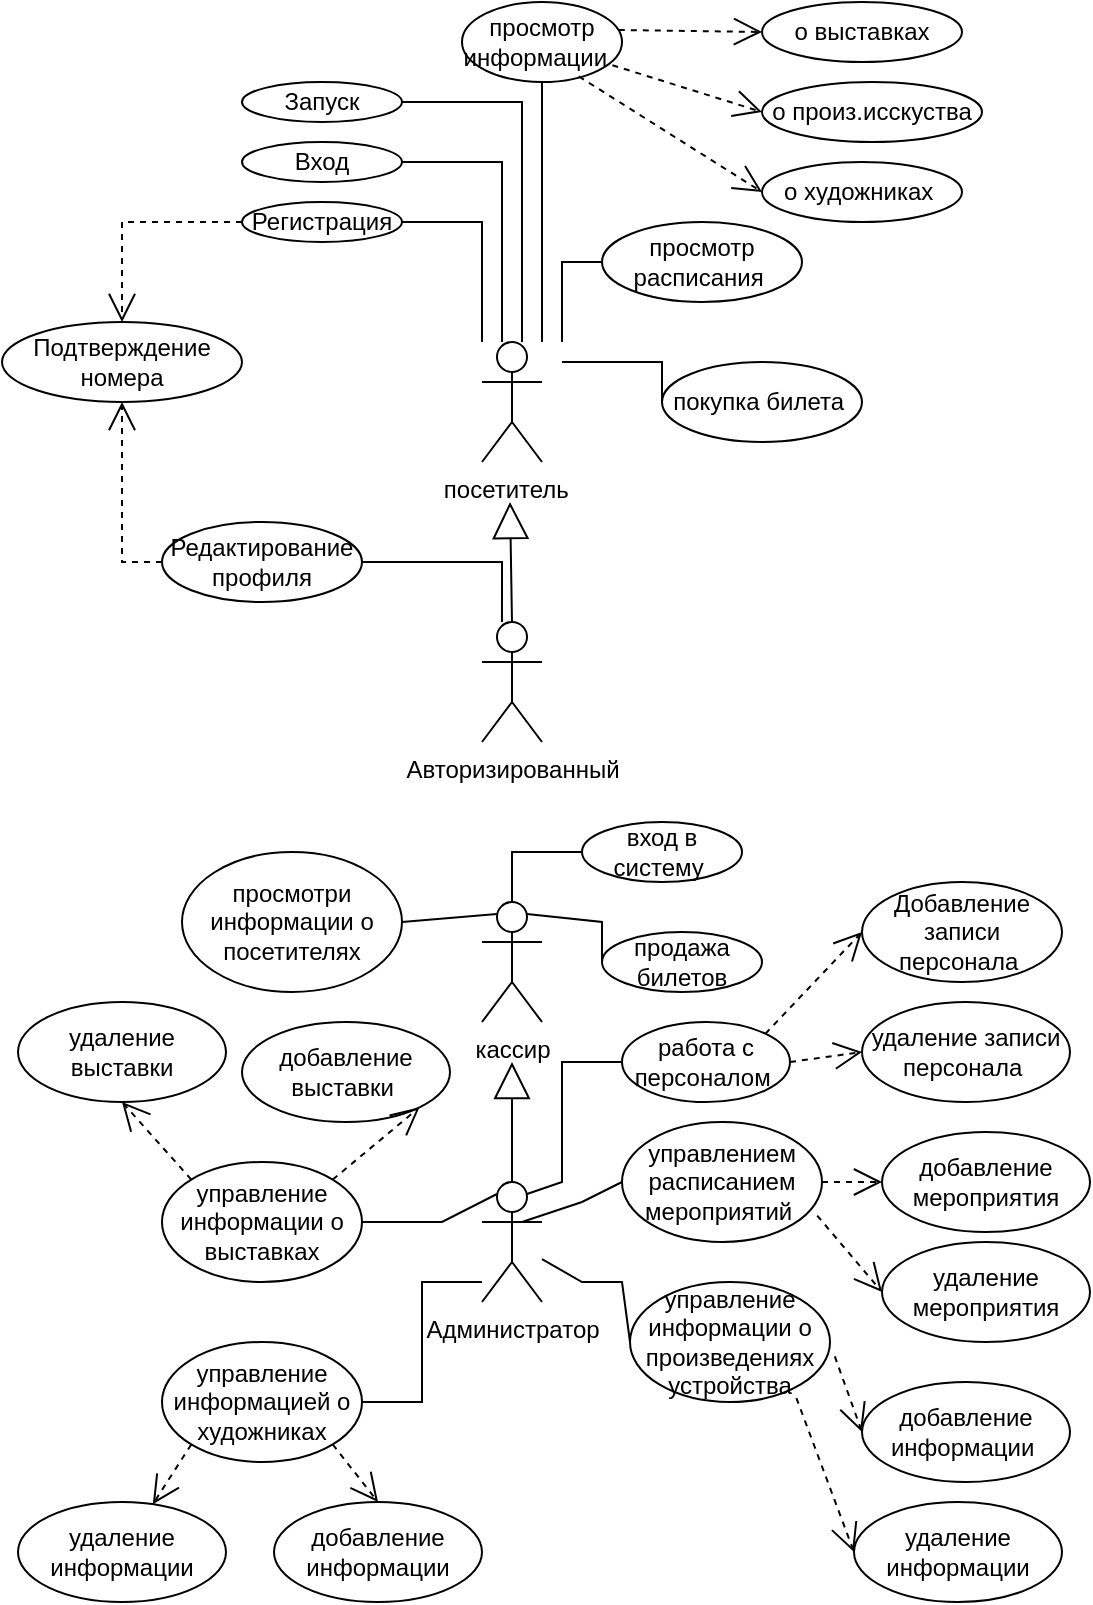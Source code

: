 <mxfile version="21.7.4" type="device">
  <diagram id="MVRmylpjdR6t7XuySlVm" name="Страница 1">
    <mxGraphModel dx="2574" dy="1134" grid="1" gridSize="10" guides="1" tooltips="1" connect="1" arrows="1" fold="1" page="1" pageScale="1" pageWidth="827" pageHeight="1169" math="0" shadow="0">
      <root>
        <mxCell id="0" />
        <mxCell id="1" parent="0" />
        <mxCell id="riDjCwX9mtNl7M9i3bwb-1" value="посетитель&amp;nbsp;&amp;nbsp;" style="shape=umlActor;verticalLabelPosition=bottom;verticalAlign=top;html=1;outlineConnect=0;" parent="1" vertex="1">
          <mxGeometry x="240" y="170" width="30" height="60" as="geometry" />
        </mxCell>
        <mxCell id="riDjCwX9mtNl7M9i3bwb-12" value="Вход" style="ellipse;whiteSpace=wrap;html=1;" parent="1" vertex="1">
          <mxGeometry x="120" y="70" width="80" height="20" as="geometry" />
        </mxCell>
        <mxCell id="riDjCwX9mtNl7M9i3bwb-14" value="Регистрация" style="ellipse;whiteSpace=wrap;html=1;" parent="1" vertex="1">
          <mxGeometry x="120" y="100" width="80" height="20" as="geometry" />
        </mxCell>
        <mxCell id="riDjCwX9mtNl7M9i3bwb-17" value="" style="endArrow=open;endSize=12;dashed=1;html=1;rounded=0;exitX=0;exitY=0.5;exitDx=0;exitDy=0;entryX=0.5;entryY=0;entryDx=0;entryDy=0;" parent="1" source="riDjCwX9mtNl7M9i3bwb-14" target="riDjCwX9mtNl7M9i3bwb-18" edge="1">
          <mxGeometry width="160" relative="1" as="geometry">
            <mxPoint x="70" y="10" as="sourcePoint" />
            <mxPoint x="50" y="110" as="targetPoint" />
            <Array as="points">
              <mxPoint x="60" y="110" />
            </Array>
          </mxGeometry>
        </mxCell>
        <mxCell id="riDjCwX9mtNl7M9i3bwb-18" value="Подтверждение номера" style="ellipse;whiteSpace=wrap;html=1;" parent="1" vertex="1">
          <mxGeometry y="160" width="120" height="40" as="geometry" />
        </mxCell>
        <mxCell id="riDjCwX9mtNl7M9i3bwb-20" value="" style="endArrow=none;html=1;rounded=0;entryX=1;entryY=0.5;entryDx=0;entryDy=0;" parent="1" target="riDjCwX9mtNl7M9i3bwb-21" edge="1">
          <mxGeometry width="50" height="50" relative="1" as="geometry">
            <mxPoint x="260" y="170" as="sourcePoint" />
            <mxPoint x="260" y="50" as="targetPoint" />
            <Array as="points">
              <mxPoint x="260" y="50" />
            </Array>
          </mxGeometry>
        </mxCell>
        <mxCell id="riDjCwX9mtNl7M9i3bwb-21" value="Запуск" style="ellipse;whiteSpace=wrap;html=1;" parent="1" vertex="1">
          <mxGeometry x="120" y="40" width="80" height="20" as="geometry" />
        </mxCell>
        <mxCell id="riDjCwX9mtNl7M9i3bwb-22" value="" style="endArrow=none;html=1;rounded=0;entryX=0.5;entryY=1;entryDx=0;entryDy=0;" parent="1" target="riDjCwX9mtNl7M9i3bwb-25" edge="1">
          <mxGeometry width="50" height="50" relative="1" as="geometry">
            <mxPoint x="270" y="170" as="sourcePoint" />
            <mxPoint x="270" y="50.0" as="targetPoint" />
          </mxGeometry>
        </mxCell>
        <mxCell id="riDjCwX9mtNl7M9i3bwb-23" value="" style="endArrow=none;html=1;rounded=0;entryX=1;entryY=0.5;entryDx=0;entryDy=0;" parent="1" target="riDjCwX9mtNl7M9i3bwb-14" edge="1">
          <mxGeometry width="50" height="50" relative="1" as="geometry">
            <mxPoint x="240.0" y="170" as="sourcePoint" />
            <mxPoint x="240.0" y="50.0" as="targetPoint" />
            <Array as="points">
              <mxPoint x="240" y="110" />
            </Array>
          </mxGeometry>
        </mxCell>
        <mxCell id="riDjCwX9mtNl7M9i3bwb-24" value="" style="endArrow=none;html=1;rounded=0;entryX=1;entryY=0.5;entryDx=0;entryDy=0;" parent="1" target="riDjCwX9mtNl7M9i3bwb-12" edge="1">
          <mxGeometry width="50" height="50" relative="1" as="geometry">
            <mxPoint x="250.0" y="170" as="sourcePoint" />
            <mxPoint x="250.0" y="50.0" as="targetPoint" />
            <Array as="points">
              <mxPoint x="250" y="80" />
            </Array>
          </mxGeometry>
        </mxCell>
        <mxCell id="riDjCwX9mtNl7M9i3bwb-25" value="просмотр информации&amp;nbsp;&amp;nbsp;" style="ellipse;whiteSpace=wrap;html=1;" parent="1" vertex="1">
          <mxGeometry x="230" width="80" height="40" as="geometry" />
        </mxCell>
        <mxCell id="riDjCwX9mtNl7M9i3bwb-27" value="Авторизированный" style="shape=umlActor;verticalLabelPosition=bottom;verticalAlign=top;html=1;outlineConnect=0;" parent="1" vertex="1">
          <mxGeometry x="240" y="310" width="30" height="60" as="geometry" />
        </mxCell>
        <mxCell id="riDjCwX9mtNl7M9i3bwb-30" value="" style="endArrow=block;endSize=16;endFill=0;html=1;rounded=0;exitX=0.5;exitY=0;exitDx=0;exitDy=0;exitPerimeter=0;" parent="1" source="riDjCwX9mtNl7M9i3bwb-27" edge="1">
          <mxGeometry width="160" relative="1" as="geometry">
            <mxPoint x="174" y="270" as="sourcePoint" />
            <mxPoint x="254" y="250" as="targetPoint" />
          </mxGeometry>
        </mxCell>
        <mxCell id="riDjCwX9mtNl7M9i3bwb-32" value="Редактирование профиля" style="ellipse;whiteSpace=wrap;html=1;" parent="1" vertex="1">
          <mxGeometry x="80" y="260" width="100" height="40" as="geometry" />
        </mxCell>
        <mxCell id="riDjCwX9mtNl7M9i3bwb-33" value="" style="endArrow=open;endSize=12;dashed=1;html=1;rounded=0;exitX=0;exitY=0.5;exitDx=0;exitDy=0;entryX=0.5;entryY=1;entryDx=0;entryDy=0;" parent="1" source="riDjCwX9mtNl7M9i3bwb-32" target="riDjCwX9mtNl7M9i3bwb-18" edge="1">
          <mxGeometry width="160" relative="1" as="geometry">
            <mxPoint x="70" y="160" as="sourcePoint" />
            <mxPoint x="60" y="290" as="targetPoint" />
            <Array as="points">
              <mxPoint x="60" y="280" />
            </Array>
          </mxGeometry>
        </mxCell>
        <mxCell id="riDjCwX9mtNl7M9i3bwb-35" value="" style="endArrow=none;html=1;rounded=0;entryX=1;entryY=0.5;entryDx=0;entryDy=0;exitX=0.333;exitY=0;exitDx=0;exitDy=0;exitPerimeter=0;" parent="1" source="riDjCwX9mtNl7M9i3bwb-27" target="riDjCwX9mtNl7M9i3bwb-32" edge="1">
          <mxGeometry width="50" height="50" relative="1" as="geometry">
            <mxPoint x="250" y="300" as="sourcePoint" />
            <mxPoint x="230" y="180" as="targetPoint" />
            <Array as="points">
              <mxPoint x="250" y="280" />
            </Array>
          </mxGeometry>
        </mxCell>
        <mxCell id="riDjCwX9mtNl7M9i3bwb-44" value="кассир" style="shape=umlActor;verticalLabelPosition=bottom;verticalAlign=top;html=1;outlineConnect=0;" parent="1" vertex="1">
          <mxGeometry x="240" y="450" width="30" height="60" as="geometry" />
        </mxCell>
        <mxCell id="riDjCwX9mtNl7M9i3bwb-48" value="" style="endArrow=none;html=1;rounded=0;exitX=0.5;exitY=0;exitDx=0;exitDy=0;exitPerimeter=0;entryX=0;entryY=0.5;entryDx=0;entryDy=0;" parent="1" source="riDjCwX9mtNl7M9i3bwb-44" target="riDjCwX9mtNl7M9i3bwb-49" edge="1">
          <mxGeometry width="50" height="50" relative="1" as="geometry">
            <mxPoint x="270" y="320" as="sourcePoint" />
            <mxPoint x="330" y="420" as="targetPoint" />
            <Array as="points">
              <mxPoint x="255" y="425" />
            </Array>
          </mxGeometry>
        </mxCell>
        <mxCell id="riDjCwX9mtNl7M9i3bwb-49" value="вход в систему&amp;nbsp;" style="ellipse;whiteSpace=wrap;html=1;" parent="1" vertex="1">
          <mxGeometry x="290" y="410" width="80" height="30" as="geometry" />
        </mxCell>
        <mxCell id="riDjCwX9mtNl7M9i3bwb-58" value="Администратор" style="shape=umlActor;verticalLabelPosition=bottom;verticalAlign=top;html=1;outlineConnect=0;" parent="1" vertex="1">
          <mxGeometry x="240" y="590" width="30" height="60" as="geometry" />
        </mxCell>
        <mxCell id="riDjCwX9mtNl7M9i3bwb-59" value="" style="endArrow=block;endSize=16;endFill=0;html=1;rounded=0;exitX=0.5;exitY=0;exitDx=0;exitDy=0;exitPerimeter=0;" parent="1" source="riDjCwX9mtNl7M9i3bwb-58" edge="1">
          <mxGeometry width="160" relative="1" as="geometry">
            <mxPoint x="254" y="560" as="sourcePoint" />
            <mxPoint x="255" y="530" as="targetPoint" />
            <Array as="points" />
          </mxGeometry>
        </mxCell>
        <mxCell id="riDjCwX9mtNl7M9i3bwb-60" value="работа с персоналом&amp;nbsp;" style="ellipse;whiteSpace=wrap;html=1;" parent="1" vertex="1">
          <mxGeometry x="310" y="510" width="84" height="40" as="geometry" />
        </mxCell>
        <mxCell id="riDjCwX9mtNl7M9i3bwb-61" value="" style="endArrow=none;html=1;rounded=0;exitX=0.75;exitY=0.1;exitDx=0;exitDy=0;exitPerimeter=0;entryX=0;entryY=0.5;entryDx=0;entryDy=0;" parent="1" source="riDjCwX9mtNl7M9i3bwb-58" target="riDjCwX9mtNl7M9i3bwb-60" edge="1">
          <mxGeometry width="50" height="50" relative="1" as="geometry">
            <mxPoint x="269.71" y="459.94" as="sourcePoint" />
            <mxPoint x="300" y="435" as="targetPoint" />
            <Array as="points">
              <mxPoint x="280" y="590" />
              <mxPoint x="280" y="530" />
            </Array>
          </mxGeometry>
        </mxCell>
        <mxCell id="duIQC0x5U0xsZHhwihRq-4" value="Добавление записи персонала&amp;nbsp;" style="ellipse;whiteSpace=wrap;html=1;" parent="1" vertex="1">
          <mxGeometry x="430" y="440" width="100" height="50" as="geometry" />
        </mxCell>
        <mxCell id="duIQC0x5U0xsZHhwihRq-5" value="удаление записи персонала&amp;nbsp;" style="ellipse;whiteSpace=wrap;html=1;" parent="1" vertex="1">
          <mxGeometry x="430" y="500" width="104" height="50" as="geometry" />
        </mxCell>
        <mxCell id="duIQC0x5U0xsZHhwihRq-7" value="" style="endArrow=open;endSize=12;dashed=1;html=1;rounded=0;entryX=0;entryY=0.5;entryDx=0;entryDy=0;exitX=1;exitY=0.5;exitDx=0;exitDy=0;" parent="1" source="riDjCwX9mtNl7M9i3bwb-60" target="duIQC0x5U0xsZHhwihRq-5" edge="1">
          <mxGeometry width="160" relative="1" as="geometry">
            <mxPoint y="582" as="sourcePoint" />
            <mxPoint x="50" y="584.5" as="targetPoint" />
          </mxGeometry>
        </mxCell>
        <mxCell id="duIQC0x5U0xsZHhwihRq-8" value="" style="endArrow=open;endSize=12;dashed=1;html=1;rounded=0;exitX=1;exitY=0;exitDx=0;exitDy=0;entryX=0;entryY=0.5;entryDx=0;entryDy=0;" parent="1" source="riDjCwX9mtNl7M9i3bwb-60" target="duIQC0x5U0xsZHhwihRq-4" edge="1">
          <mxGeometry width="160" relative="1" as="geometry">
            <mxPoint x="330" y="540" as="sourcePoint" />
            <mxPoint x="290" y="570" as="targetPoint" />
          </mxGeometry>
        </mxCell>
        <mxCell id="4djNwZKwiBQ81PMmtOgL-3" value="" style="endArrow=open;endSize=12;dashed=1;html=1;rounded=0;exitX=0.98;exitY=0.35;exitDx=0;exitDy=0;exitPerimeter=0;entryX=0;entryY=0.5;entryDx=0;entryDy=0;" edge="1" parent="1" source="riDjCwX9mtNl7M9i3bwb-25" target="4djNwZKwiBQ81PMmtOgL-4">
          <mxGeometry width="160" relative="1" as="geometry">
            <mxPoint x="376" y="30" as="sourcePoint" />
            <mxPoint x="380" y="30" as="targetPoint" />
            <Array as="points" />
          </mxGeometry>
        </mxCell>
        <mxCell id="4djNwZKwiBQ81PMmtOgL-4" value="о выставках" style="ellipse;whiteSpace=wrap;html=1;" vertex="1" parent="1">
          <mxGeometry x="380" width="100" height="30" as="geometry" />
        </mxCell>
        <mxCell id="4djNwZKwiBQ81PMmtOgL-5" value="о произ.исскуства" style="ellipse;whiteSpace=wrap;html=1;" vertex="1" parent="1">
          <mxGeometry x="380" y="40" width="110" height="30" as="geometry" />
        </mxCell>
        <mxCell id="4djNwZKwiBQ81PMmtOgL-6" value="о художниках&amp;nbsp;" style="ellipse;whiteSpace=wrap;html=1;" vertex="1" parent="1">
          <mxGeometry x="380" y="80" width="100" height="30" as="geometry" />
        </mxCell>
        <mxCell id="4djNwZKwiBQ81PMmtOgL-7" value="" style="endArrow=open;endSize=12;dashed=1;html=1;rounded=0;exitX=0.94;exitY=0.79;exitDx=0;exitDy=0;exitPerimeter=0;entryX=0;entryY=0.5;entryDx=0;entryDy=0;" edge="1" parent="1" source="riDjCwX9mtNl7M9i3bwb-25" target="4djNwZKwiBQ81PMmtOgL-5">
          <mxGeometry width="160" relative="1" as="geometry">
            <mxPoint x="322" y="38" as="sourcePoint" />
            <mxPoint x="390" y="40" as="targetPoint" />
            <Array as="points" />
          </mxGeometry>
        </mxCell>
        <mxCell id="4djNwZKwiBQ81PMmtOgL-8" value="" style="endArrow=open;endSize=12;dashed=1;html=1;rounded=0;exitX=0.73;exitY=0.93;exitDx=0;exitDy=0;exitPerimeter=0;entryX=0;entryY=0.5;entryDx=0;entryDy=0;" edge="1" parent="1" source="riDjCwX9mtNl7M9i3bwb-25" target="4djNwZKwiBQ81PMmtOgL-6">
          <mxGeometry width="160" relative="1" as="geometry">
            <mxPoint x="332" y="48" as="sourcePoint" />
            <mxPoint x="400" y="50" as="targetPoint" />
            <Array as="points" />
          </mxGeometry>
        </mxCell>
        <mxCell id="4djNwZKwiBQ81PMmtOgL-12" value="" style="endArrow=none;html=1;rounded=0;entryX=0.06;entryY=0.5;entryDx=0;entryDy=0;entryPerimeter=0;" edge="1" parent="1" target="4djNwZKwiBQ81PMmtOgL-13">
          <mxGeometry width="50" height="50" relative="1" as="geometry">
            <mxPoint x="280" y="170" as="sourcePoint" />
            <mxPoint x="360" y="140" as="targetPoint" />
            <Array as="points">
              <mxPoint x="280" y="140" />
              <mxPoint x="280" y="130" />
            </Array>
          </mxGeometry>
        </mxCell>
        <mxCell id="4djNwZKwiBQ81PMmtOgL-13" value="просмотр расписания&amp;nbsp;" style="ellipse;whiteSpace=wrap;html=1;" vertex="1" parent="1">
          <mxGeometry x="300" y="110" width="100" height="40" as="geometry" />
        </mxCell>
        <mxCell id="4djNwZKwiBQ81PMmtOgL-14" value="" style="endArrow=none;html=1;rounded=0;entryX=0;entryY=0.5;entryDx=0;entryDy=0;" edge="1" parent="1" target="4djNwZKwiBQ81PMmtOgL-15">
          <mxGeometry width="50" height="50" relative="1" as="geometry">
            <mxPoint x="280" y="180" as="sourcePoint" />
            <mxPoint x="370" y="180" as="targetPoint" />
            <Array as="points">
              <mxPoint x="310" y="180" />
              <mxPoint x="330" y="180" />
            </Array>
          </mxGeometry>
        </mxCell>
        <mxCell id="4djNwZKwiBQ81PMmtOgL-15" value="покупка билета&amp;nbsp;" style="ellipse;whiteSpace=wrap;html=1;" vertex="1" parent="1">
          <mxGeometry x="330" y="180" width="100" height="40" as="geometry" />
        </mxCell>
        <mxCell id="4djNwZKwiBQ81PMmtOgL-17" value="" style="endArrow=none;html=1;rounded=0;exitX=0.75;exitY=0.1;exitDx=0;exitDy=0;exitPerimeter=0;entryX=0;entryY=0.5;entryDx=0;entryDy=0;" edge="1" parent="1" source="riDjCwX9mtNl7M9i3bwb-44" target="4djNwZKwiBQ81PMmtOgL-18">
          <mxGeometry width="50" height="50" relative="1" as="geometry">
            <mxPoint x="265" y="460" as="sourcePoint" />
            <mxPoint x="320" y="460" as="targetPoint" />
            <Array as="points">
              <mxPoint x="300" y="460" />
            </Array>
          </mxGeometry>
        </mxCell>
        <mxCell id="4djNwZKwiBQ81PMmtOgL-18" value="продажа билетов" style="ellipse;whiteSpace=wrap;html=1;" vertex="1" parent="1">
          <mxGeometry x="300" y="465" width="80" height="30" as="geometry" />
        </mxCell>
        <mxCell id="4djNwZKwiBQ81PMmtOgL-19" value="просмотри информации о посетителях" style="ellipse;whiteSpace=wrap;html=1;" vertex="1" parent="1">
          <mxGeometry x="90" y="425" width="110" height="70" as="geometry" />
        </mxCell>
        <mxCell id="4djNwZKwiBQ81PMmtOgL-20" value="" style="endArrow=none;html=1;rounded=0;entryX=1;entryY=0.5;entryDx=0;entryDy=0;exitX=0.25;exitY=0.1;exitDx=0;exitDy=0;exitPerimeter=0;" edge="1" parent="1" source="riDjCwX9mtNl7M9i3bwb-44" target="4djNwZKwiBQ81PMmtOgL-19">
          <mxGeometry width="50" height="50" relative="1" as="geometry">
            <mxPoint x="230" y="460" as="sourcePoint" />
            <mxPoint x="310" y="490" as="targetPoint" />
            <Array as="points" />
          </mxGeometry>
        </mxCell>
        <mxCell id="4djNwZKwiBQ81PMmtOgL-21" value="управление информации о выставках" style="ellipse;whiteSpace=wrap;html=1;" vertex="1" parent="1">
          <mxGeometry x="80" y="580" width="100" height="60" as="geometry" />
        </mxCell>
        <mxCell id="4djNwZKwiBQ81PMmtOgL-22" value="удаление выставки" style="ellipse;whiteSpace=wrap;html=1;" vertex="1" parent="1">
          <mxGeometry x="8" y="500" width="104" height="50" as="geometry" />
        </mxCell>
        <mxCell id="4djNwZKwiBQ81PMmtOgL-23" value="добавление выставки&amp;nbsp;" style="ellipse;whiteSpace=wrap;html=1;" vertex="1" parent="1">
          <mxGeometry x="120" y="510" width="104" height="50" as="geometry" />
        </mxCell>
        <mxCell id="4djNwZKwiBQ81PMmtOgL-24" value="" style="endArrow=open;endSize=12;dashed=1;html=1;rounded=0;entryX=0.5;entryY=1;entryDx=0;entryDy=0;exitX=0;exitY=0;exitDx=0;exitDy=0;" edge="1" parent="1" source="4djNwZKwiBQ81PMmtOgL-21" target="4djNwZKwiBQ81PMmtOgL-22">
          <mxGeometry width="160" relative="1" as="geometry">
            <mxPoint x="415" y="623" as="sourcePoint" />
            <mxPoint x="409" y="677" as="targetPoint" />
            <Array as="points" />
          </mxGeometry>
        </mxCell>
        <mxCell id="4djNwZKwiBQ81PMmtOgL-25" value="" style="endArrow=open;endSize=12;dashed=1;html=1;rounded=0;entryX=1;entryY=1;entryDx=0;entryDy=0;exitX=1;exitY=0;exitDx=0;exitDy=0;" edge="1" parent="1" source="4djNwZKwiBQ81PMmtOgL-21" target="4djNwZKwiBQ81PMmtOgL-23">
          <mxGeometry width="160" relative="1" as="geometry">
            <mxPoint x="163" y="620" as="sourcePoint" />
            <mxPoint x="157" y="674" as="targetPoint" />
          </mxGeometry>
        </mxCell>
        <mxCell id="4djNwZKwiBQ81PMmtOgL-27" value="" style="endArrow=none;html=1;rounded=0;entryX=0.25;entryY=0.1;entryDx=0;entryDy=0;entryPerimeter=0;exitX=1;exitY=0.5;exitDx=0;exitDy=0;" edge="1" parent="1" source="4djNwZKwiBQ81PMmtOgL-21" target="riDjCwX9mtNl7M9i3bwb-58">
          <mxGeometry width="50" height="50" relative="1" as="geometry">
            <mxPoint x="190" y="600" as="sourcePoint" />
            <mxPoint x="240" y="550" as="targetPoint" />
            <Array as="points">
              <mxPoint x="220" y="610" />
            </Array>
          </mxGeometry>
        </mxCell>
        <mxCell id="4djNwZKwiBQ81PMmtOgL-28" value="управлением расписанием мероприятий&amp;nbsp;" style="ellipse;whiteSpace=wrap;html=1;" vertex="1" parent="1">
          <mxGeometry x="310" y="560" width="100" height="60" as="geometry" />
        </mxCell>
        <mxCell id="4djNwZKwiBQ81PMmtOgL-29" value="управление информации о произведениях устройства" style="ellipse;whiteSpace=wrap;html=1;" vertex="1" parent="1">
          <mxGeometry x="314" y="640" width="100" height="60" as="geometry" />
        </mxCell>
        <mxCell id="4djNwZKwiBQ81PMmtOgL-31" value="управление информацией о художниках" style="ellipse;whiteSpace=wrap;html=1;" vertex="1" parent="1">
          <mxGeometry x="80" y="670" width="100" height="60" as="geometry" />
        </mxCell>
        <mxCell id="4djNwZKwiBQ81PMmtOgL-34" value="удаление мероприятия" style="ellipse;whiteSpace=wrap;html=1;" vertex="1" parent="1">
          <mxGeometry x="440" y="620" width="104" height="50" as="geometry" />
        </mxCell>
        <mxCell id="4djNwZKwiBQ81PMmtOgL-35" value="добавление мероприятия" style="ellipse;whiteSpace=wrap;html=1;" vertex="1" parent="1">
          <mxGeometry x="440" y="565" width="104" height="50" as="geometry" />
        </mxCell>
        <mxCell id="4djNwZKwiBQ81PMmtOgL-36" value="добавление информации" style="ellipse;whiteSpace=wrap;html=1;" vertex="1" parent="1">
          <mxGeometry x="136" y="750" width="104" height="50" as="geometry" />
        </mxCell>
        <mxCell id="4djNwZKwiBQ81PMmtOgL-37" value="добавление информации&amp;nbsp;" style="ellipse;whiteSpace=wrap;html=1;" vertex="1" parent="1">
          <mxGeometry x="430" y="690" width="104" height="50" as="geometry" />
        </mxCell>
        <mxCell id="4djNwZKwiBQ81PMmtOgL-38" value="удаление информации" style="ellipse;whiteSpace=wrap;html=1;" vertex="1" parent="1">
          <mxGeometry x="426" y="750" width="104" height="50" as="geometry" />
        </mxCell>
        <mxCell id="4djNwZKwiBQ81PMmtOgL-39" value="удаление информации" style="ellipse;whiteSpace=wrap;html=1;" vertex="1" parent="1">
          <mxGeometry x="8" y="750" width="104" height="50" as="geometry" />
        </mxCell>
        <mxCell id="4djNwZKwiBQ81PMmtOgL-40" value="" style="endArrow=none;html=1;rounded=0;entryX=0;entryY=0.5;entryDx=0;entryDy=0;" edge="1" parent="1" target="4djNwZKwiBQ81PMmtOgL-28">
          <mxGeometry width="50" height="50" relative="1" as="geometry">
            <mxPoint x="260" y="610" as="sourcePoint" />
            <mxPoint x="310" y="560" as="targetPoint" />
            <Array as="points">
              <mxPoint x="290" y="600" />
            </Array>
          </mxGeometry>
        </mxCell>
        <mxCell id="4djNwZKwiBQ81PMmtOgL-44" value="" style="endArrow=open;endSize=12;dashed=1;html=1;rounded=0;exitX=1;exitY=0.5;exitDx=0;exitDy=0;entryX=0;entryY=0.5;entryDx=0;entryDy=0;" edge="1" parent="1" source="4djNwZKwiBQ81PMmtOgL-28" target="4djNwZKwiBQ81PMmtOgL-35">
          <mxGeometry width="160" relative="1" as="geometry">
            <mxPoint x="378.002" y="670" as="sourcePoint" />
            <mxPoint x="426.002" y="619" as="targetPoint" />
          </mxGeometry>
        </mxCell>
        <mxCell id="4djNwZKwiBQ81PMmtOgL-45" value="" style="endArrow=open;endSize=12;dashed=1;html=1;rounded=0;exitX=0.976;exitY=0.78;exitDx=0;exitDy=0;entryX=0;entryY=0.5;entryDx=0;entryDy=0;exitPerimeter=0;" edge="1" parent="1" source="4djNwZKwiBQ81PMmtOgL-28" target="4djNwZKwiBQ81PMmtOgL-34">
          <mxGeometry width="160" relative="1" as="geometry">
            <mxPoint x="382.002" y="701" as="sourcePoint" />
            <mxPoint x="430.002" y="650" as="targetPoint" />
          </mxGeometry>
        </mxCell>
        <mxCell id="4djNwZKwiBQ81PMmtOgL-47" value="" style="endArrow=open;endSize=12;dashed=1;html=1;rounded=0;exitX=1;exitY=1;exitDx=0;exitDy=0;entryX=0.5;entryY=0;entryDx=0;entryDy=0;" edge="1" parent="1" source="4djNwZKwiBQ81PMmtOgL-31" target="4djNwZKwiBQ81PMmtOgL-36">
          <mxGeometry width="160" relative="1" as="geometry">
            <mxPoint x="230.302" y="711" as="sourcePoint" />
            <mxPoint x="278.302" y="660" as="targetPoint" />
          </mxGeometry>
        </mxCell>
        <mxCell id="4djNwZKwiBQ81PMmtOgL-49" value="" style="endArrow=open;endSize=12;dashed=1;html=1;rounded=0;exitX=0;exitY=1;exitDx=0;exitDy=0;" edge="1" parent="1" source="4djNwZKwiBQ81PMmtOgL-31" target="4djNwZKwiBQ81PMmtOgL-39">
          <mxGeometry width="160" relative="1" as="geometry">
            <mxPoint x="230.302" y="711" as="sourcePoint" />
            <mxPoint x="278.302" y="660" as="targetPoint" />
          </mxGeometry>
        </mxCell>
        <mxCell id="4djNwZKwiBQ81PMmtOgL-50" value="" style="endArrow=open;endSize=12;dashed=1;html=1;rounded=0;exitX=1.024;exitY=0.62;exitDx=0;exitDy=0;entryX=0;entryY=0.5;entryDx=0;entryDy=0;exitPerimeter=0;" edge="1" parent="1" source="4djNwZKwiBQ81PMmtOgL-29" target="4djNwZKwiBQ81PMmtOgL-37">
          <mxGeometry width="160" relative="1" as="geometry">
            <mxPoint x="230.302" y="711" as="sourcePoint" />
            <mxPoint x="278.302" y="660" as="targetPoint" />
          </mxGeometry>
        </mxCell>
        <mxCell id="4djNwZKwiBQ81PMmtOgL-51" value="" style="endArrow=open;endSize=12;dashed=1;html=1;rounded=0;exitX=0.832;exitY=0.967;exitDx=0;exitDy=0;entryX=0;entryY=0.5;entryDx=0;entryDy=0;exitPerimeter=0;" edge="1" parent="1" source="4djNwZKwiBQ81PMmtOgL-29" target="4djNwZKwiBQ81PMmtOgL-38">
          <mxGeometry width="160" relative="1" as="geometry">
            <mxPoint x="230.302" y="711" as="sourcePoint" />
            <mxPoint x="278.302" y="660" as="targetPoint" />
          </mxGeometry>
        </mxCell>
        <mxCell id="4djNwZKwiBQ81PMmtOgL-52" value="" style="endArrow=none;html=1;rounded=0;exitX=1;exitY=0.5;exitDx=0;exitDy=0;entryX=0;entryY=0.5;entryDx=0;entryDy=0;" edge="1" parent="1" source="4djNwZKwiBQ81PMmtOgL-31">
          <mxGeometry width="50" height="50" relative="1" as="geometry">
            <mxPoint x="193" y="706" as="sourcePoint" />
            <mxPoint x="240" y="640" as="targetPoint" />
            <Array as="points">
              <mxPoint x="210" y="700" />
              <mxPoint x="210" y="640" />
            </Array>
          </mxGeometry>
        </mxCell>
        <mxCell id="4djNwZKwiBQ81PMmtOgL-53" value="" style="endArrow=none;html=1;rounded=0;exitX=0;exitY=0.5;exitDx=0;exitDy=0;" edge="1" parent="1" source="4djNwZKwiBQ81PMmtOgL-29" target="riDjCwX9mtNl7M9i3bwb-58">
          <mxGeometry width="50" height="50" relative="1" as="geometry">
            <mxPoint x="267" y="706" as="sourcePoint" />
            <mxPoint x="314" y="640" as="targetPoint" />
            <Array as="points">
              <mxPoint x="310" y="640" />
              <mxPoint x="290" y="640" />
            </Array>
          </mxGeometry>
        </mxCell>
      </root>
    </mxGraphModel>
  </diagram>
</mxfile>
